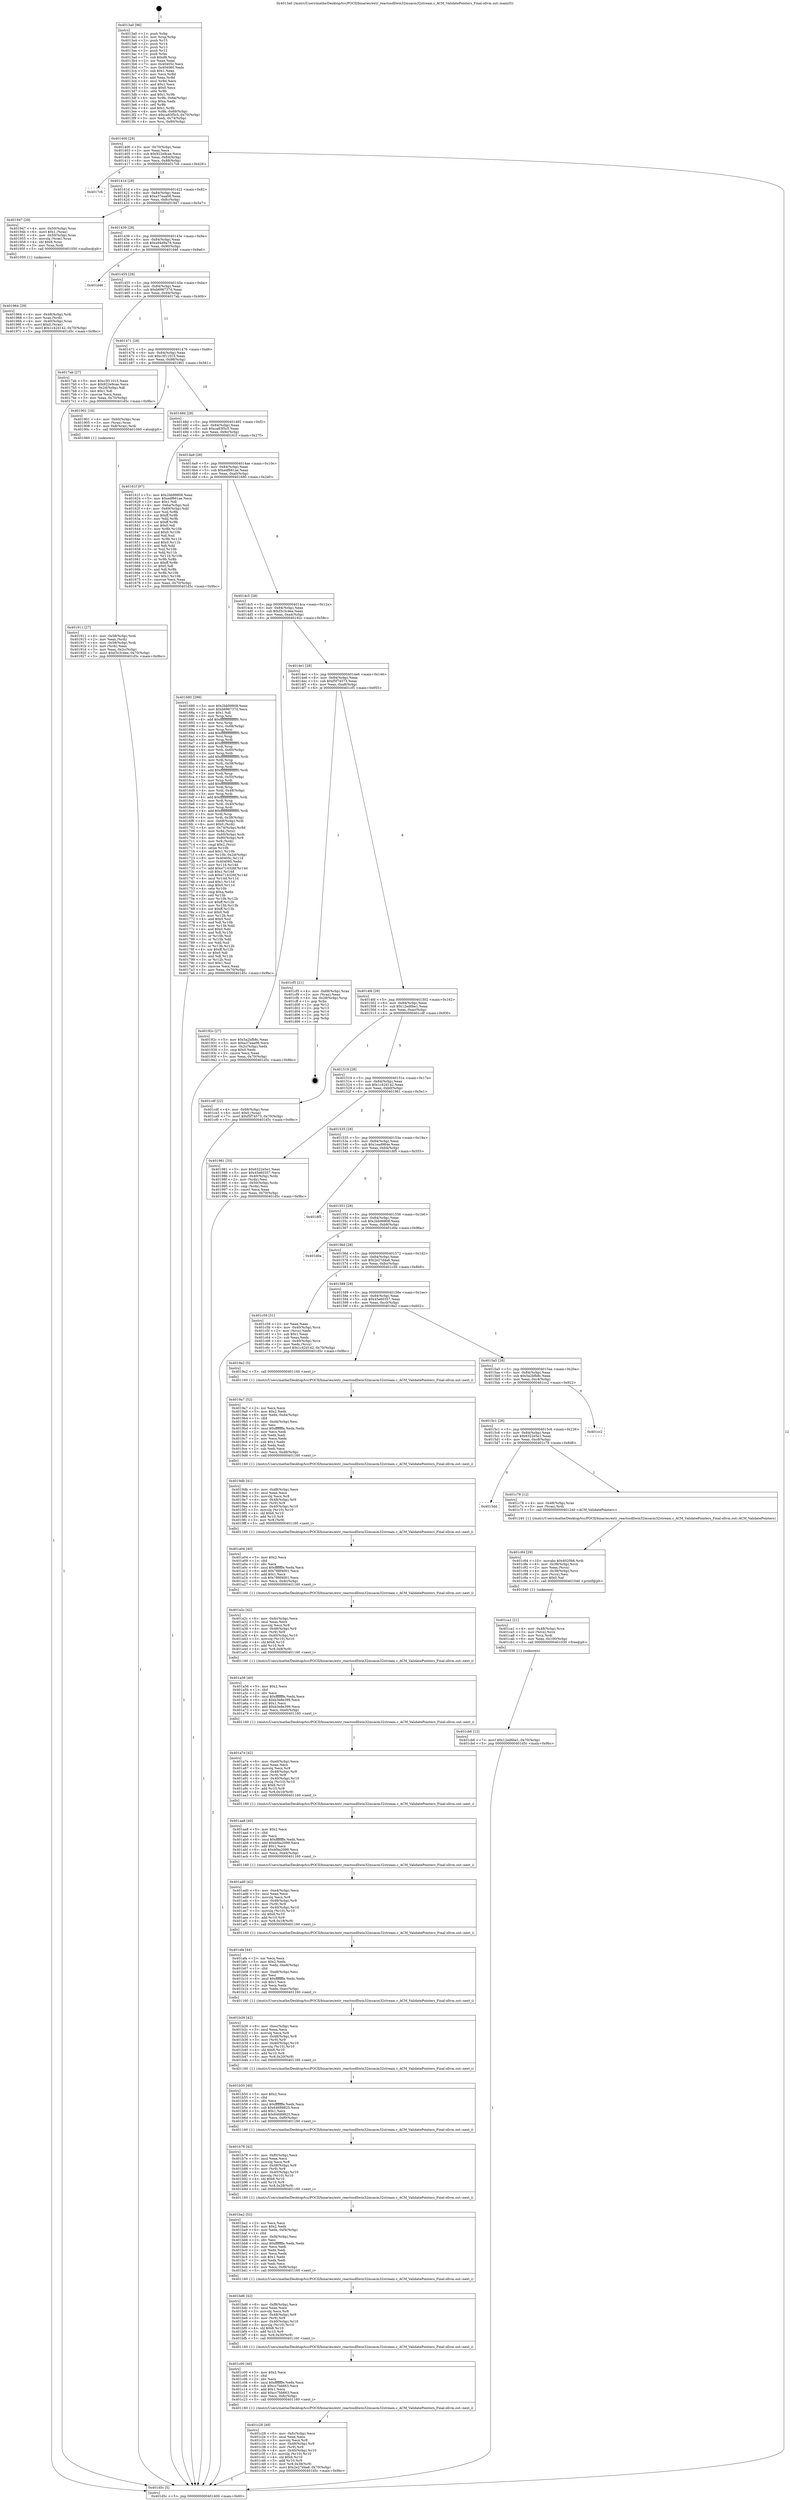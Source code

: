 digraph "0x4013a0" {
  label = "0x4013a0 (/mnt/c/Users/mathe/Desktop/tcc/POCII/binaries/extr_reactosdllwin32msacm32stream.c_ACM_ValidatePointers_Final-ollvm.out::main(0))"
  labelloc = "t"
  node[shape=record]

  Entry [label="",width=0.3,height=0.3,shape=circle,fillcolor=black,style=filled]
  "0x401400" [label="{
     0x401400 [29]\l
     | [instrs]\l
     &nbsp;&nbsp;0x401400 \<+3\>: mov -0x70(%rbp),%eax\l
     &nbsp;&nbsp;0x401403 \<+2\>: mov %eax,%ecx\l
     &nbsp;&nbsp;0x401405 \<+6\>: sub $0x922e9cae,%ecx\l
     &nbsp;&nbsp;0x40140b \<+6\>: mov %eax,-0x84(%rbp)\l
     &nbsp;&nbsp;0x401411 \<+6\>: mov %ecx,-0x88(%rbp)\l
     &nbsp;&nbsp;0x401417 \<+6\>: je 00000000004017c6 \<main+0x426\>\l
  }"]
  "0x4017c6" [label="{
     0x4017c6\l
  }", style=dashed]
  "0x40141d" [label="{
     0x40141d [28]\l
     | [instrs]\l
     &nbsp;&nbsp;0x40141d \<+5\>: jmp 0000000000401422 \<main+0x82\>\l
     &nbsp;&nbsp;0x401422 \<+6\>: mov -0x84(%rbp),%eax\l
     &nbsp;&nbsp;0x401428 \<+5\>: sub $0xa37eaa06,%eax\l
     &nbsp;&nbsp;0x40142d \<+6\>: mov %eax,-0x8c(%rbp)\l
     &nbsp;&nbsp;0x401433 \<+6\>: je 0000000000401947 \<main+0x5a7\>\l
  }"]
  Exit [label="",width=0.3,height=0.3,shape=circle,fillcolor=black,style=filled,peripheries=2]
  "0x401947" [label="{
     0x401947 [29]\l
     | [instrs]\l
     &nbsp;&nbsp;0x401947 \<+4\>: mov -0x50(%rbp),%rax\l
     &nbsp;&nbsp;0x40194b \<+6\>: movl $0x1,(%rax)\l
     &nbsp;&nbsp;0x401951 \<+4\>: mov -0x50(%rbp),%rax\l
     &nbsp;&nbsp;0x401955 \<+3\>: movslq (%rax),%rax\l
     &nbsp;&nbsp;0x401958 \<+4\>: shl $0x6,%rax\l
     &nbsp;&nbsp;0x40195c \<+3\>: mov %rax,%rdi\l
     &nbsp;&nbsp;0x40195f \<+5\>: call 0000000000401050 \<malloc@plt\>\l
     | [calls]\l
     &nbsp;&nbsp;0x401050 \{1\} (unknown)\l
  }"]
  "0x401439" [label="{
     0x401439 [28]\l
     | [instrs]\l
     &nbsp;&nbsp;0x401439 \<+5\>: jmp 000000000040143e \<main+0x9e\>\l
     &nbsp;&nbsp;0x40143e \<+6\>: mov -0x84(%rbp),%eax\l
     &nbsp;&nbsp;0x401444 \<+5\>: sub $0xa94d9a78,%eax\l
     &nbsp;&nbsp;0x401449 \<+6\>: mov %eax,-0x90(%rbp)\l
     &nbsp;&nbsp;0x40144f \<+6\>: je 0000000000401d46 \<main+0x9a6\>\l
  }"]
  "0x401cb6" [label="{
     0x401cb6 [12]\l
     | [instrs]\l
     &nbsp;&nbsp;0x401cb6 \<+7\>: movl $0x12ed6be1,-0x70(%rbp)\l
     &nbsp;&nbsp;0x401cbd \<+5\>: jmp 0000000000401d5c \<main+0x9bc\>\l
  }"]
  "0x401d46" [label="{
     0x401d46\l
  }", style=dashed]
  "0x401455" [label="{
     0x401455 [28]\l
     | [instrs]\l
     &nbsp;&nbsp;0x401455 \<+5\>: jmp 000000000040145a \<main+0xba\>\l
     &nbsp;&nbsp;0x40145a \<+6\>: mov -0x84(%rbp),%eax\l
     &nbsp;&nbsp;0x401460 \<+5\>: sub $0xb696737d,%eax\l
     &nbsp;&nbsp;0x401465 \<+6\>: mov %eax,-0x94(%rbp)\l
     &nbsp;&nbsp;0x40146b \<+6\>: je 00000000004017ab \<main+0x40b\>\l
  }"]
  "0x401ca1" [label="{
     0x401ca1 [21]\l
     | [instrs]\l
     &nbsp;&nbsp;0x401ca1 \<+4\>: mov -0x48(%rbp),%rcx\l
     &nbsp;&nbsp;0x401ca5 \<+3\>: mov (%rcx),%rcx\l
     &nbsp;&nbsp;0x401ca8 \<+3\>: mov %rcx,%rdi\l
     &nbsp;&nbsp;0x401cab \<+6\>: mov %eax,-0x100(%rbp)\l
     &nbsp;&nbsp;0x401cb1 \<+5\>: call 0000000000401030 \<free@plt\>\l
     | [calls]\l
     &nbsp;&nbsp;0x401030 \{1\} (unknown)\l
  }"]
  "0x4017ab" [label="{
     0x4017ab [27]\l
     | [instrs]\l
     &nbsp;&nbsp;0x4017ab \<+5\>: mov $0xc3f11015,%eax\l
     &nbsp;&nbsp;0x4017b0 \<+5\>: mov $0x922e9cae,%ecx\l
     &nbsp;&nbsp;0x4017b5 \<+3\>: mov -0x2d(%rbp),%dl\l
     &nbsp;&nbsp;0x4017b8 \<+3\>: test $0x1,%dl\l
     &nbsp;&nbsp;0x4017bb \<+3\>: cmovne %ecx,%eax\l
     &nbsp;&nbsp;0x4017be \<+3\>: mov %eax,-0x70(%rbp)\l
     &nbsp;&nbsp;0x4017c1 \<+5\>: jmp 0000000000401d5c \<main+0x9bc\>\l
  }"]
  "0x401471" [label="{
     0x401471 [28]\l
     | [instrs]\l
     &nbsp;&nbsp;0x401471 \<+5\>: jmp 0000000000401476 \<main+0xd6\>\l
     &nbsp;&nbsp;0x401476 \<+6\>: mov -0x84(%rbp),%eax\l
     &nbsp;&nbsp;0x40147c \<+5\>: sub $0xc3f11015,%eax\l
     &nbsp;&nbsp;0x401481 \<+6\>: mov %eax,-0x98(%rbp)\l
     &nbsp;&nbsp;0x401487 \<+6\>: je 0000000000401901 \<main+0x561\>\l
  }"]
  "0x401c84" [label="{
     0x401c84 [29]\l
     | [instrs]\l
     &nbsp;&nbsp;0x401c84 \<+10\>: movabs $0x4020b6,%rdi\l
     &nbsp;&nbsp;0x401c8e \<+4\>: mov -0x38(%rbp),%rcx\l
     &nbsp;&nbsp;0x401c92 \<+2\>: mov %eax,(%rcx)\l
     &nbsp;&nbsp;0x401c94 \<+4\>: mov -0x38(%rbp),%rcx\l
     &nbsp;&nbsp;0x401c98 \<+2\>: mov (%rcx),%esi\l
     &nbsp;&nbsp;0x401c9a \<+2\>: mov $0x0,%al\l
     &nbsp;&nbsp;0x401c9c \<+5\>: call 0000000000401040 \<printf@plt\>\l
     | [calls]\l
     &nbsp;&nbsp;0x401040 \{1\} (unknown)\l
  }"]
  "0x401901" [label="{
     0x401901 [16]\l
     | [instrs]\l
     &nbsp;&nbsp;0x401901 \<+4\>: mov -0x60(%rbp),%rax\l
     &nbsp;&nbsp;0x401905 \<+3\>: mov (%rax),%rax\l
     &nbsp;&nbsp;0x401908 \<+4\>: mov 0x8(%rax),%rdi\l
     &nbsp;&nbsp;0x40190c \<+5\>: call 0000000000401060 \<atoi@plt\>\l
     | [calls]\l
     &nbsp;&nbsp;0x401060 \{1\} (unknown)\l
  }"]
  "0x40148d" [label="{
     0x40148d [28]\l
     | [instrs]\l
     &nbsp;&nbsp;0x40148d \<+5\>: jmp 0000000000401492 \<main+0xf2\>\l
     &nbsp;&nbsp;0x401492 \<+6\>: mov -0x84(%rbp),%eax\l
     &nbsp;&nbsp;0x401498 \<+5\>: sub $0xca83f5c5,%eax\l
     &nbsp;&nbsp;0x40149d \<+6\>: mov %eax,-0x9c(%rbp)\l
     &nbsp;&nbsp;0x4014a3 \<+6\>: je 000000000040161f \<main+0x27f\>\l
  }"]
  "0x4015dd" [label="{
     0x4015dd\l
  }", style=dashed]
  "0x40161f" [label="{
     0x40161f [97]\l
     | [instrs]\l
     &nbsp;&nbsp;0x40161f \<+5\>: mov $0x2bb99808,%eax\l
     &nbsp;&nbsp;0x401624 \<+5\>: mov $0xedf661ae,%ecx\l
     &nbsp;&nbsp;0x401629 \<+2\>: mov $0x1,%dl\l
     &nbsp;&nbsp;0x40162b \<+4\>: mov -0x6a(%rbp),%sil\l
     &nbsp;&nbsp;0x40162f \<+4\>: mov -0x69(%rbp),%dil\l
     &nbsp;&nbsp;0x401633 \<+3\>: mov %sil,%r8b\l
     &nbsp;&nbsp;0x401636 \<+4\>: xor $0xff,%r8b\l
     &nbsp;&nbsp;0x40163a \<+3\>: mov %dil,%r9b\l
     &nbsp;&nbsp;0x40163d \<+4\>: xor $0xff,%r9b\l
     &nbsp;&nbsp;0x401641 \<+3\>: xor $0x0,%dl\l
     &nbsp;&nbsp;0x401644 \<+3\>: mov %r8b,%r10b\l
     &nbsp;&nbsp;0x401647 \<+4\>: and $0x0,%r10b\l
     &nbsp;&nbsp;0x40164b \<+3\>: and %dl,%sil\l
     &nbsp;&nbsp;0x40164e \<+3\>: mov %r9b,%r11b\l
     &nbsp;&nbsp;0x401651 \<+4\>: and $0x0,%r11b\l
     &nbsp;&nbsp;0x401655 \<+3\>: and %dl,%dil\l
     &nbsp;&nbsp;0x401658 \<+3\>: or %sil,%r10b\l
     &nbsp;&nbsp;0x40165b \<+3\>: or %dil,%r11b\l
     &nbsp;&nbsp;0x40165e \<+3\>: xor %r11b,%r10b\l
     &nbsp;&nbsp;0x401661 \<+3\>: or %r9b,%r8b\l
     &nbsp;&nbsp;0x401664 \<+4\>: xor $0xff,%r8b\l
     &nbsp;&nbsp;0x401668 \<+3\>: or $0x0,%dl\l
     &nbsp;&nbsp;0x40166b \<+3\>: and %dl,%r8b\l
     &nbsp;&nbsp;0x40166e \<+3\>: or %r8b,%r10b\l
     &nbsp;&nbsp;0x401671 \<+4\>: test $0x1,%r10b\l
     &nbsp;&nbsp;0x401675 \<+3\>: cmovne %ecx,%eax\l
     &nbsp;&nbsp;0x401678 \<+3\>: mov %eax,-0x70(%rbp)\l
     &nbsp;&nbsp;0x40167b \<+5\>: jmp 0000000000401d5c \<main+0x9bc\>\l
  }"]
  "0x4014a9" [label="{
     0x4014a9 [28]\l
     | [instrs]\l
     &nbsp;&nbsp;0x4014a9 \<+5\>: jmp 00000000004014ae \<main+0x10e\>\l
     &nbsp;&nbsp;0x4014ae \<+6\>: mov -0x84(%rbp),%eax\l
     &nbsp;&nbsp;0x4014b4 \<+5\>: sub $0xedf661ae,%eax\l
     &nbsp;&nbsp;0x4014b9 \<+6\>: mov %eax,-0xa0(%rbp)\l
     &nbsp;&nbsp;0x4014bf \<+6\>: je 0000000000401680 \<main+0x2e0\>\l
  }"]
  "0x401d5c" [label="{
     0x401d5c [5]\l
     | [instrs]\l
     &nbsp;&nbsp;0x401d5c \<+5\>: jmp 0000000000401400 \<main+0x60\>\l
  }"]
  "0x4013a0" [label="{
     0x4013a0 [96]\l
     | [instrs]\l
     &nbsp;&nbsp;0x4013a0 \<+1\>: push %rbp\l
     &nbsp;&nbsp;0x4013a1 \<+3\>: mov %rsp,%rbp\l
     &nbsp;&nbsp;0x4013a4 \<+2\>: push %r15\l
     &nbsp;&nbsp;0x4013a6 \<+2\>: push %r14\l
     &nbsp;&nbsp;0x4013a8 \<+2\>: push %r13\l
     &nbsp;&nbsp;0x4013aa \<+2\>: push %r12\l
     &nbsp;&nbsp;0x4013ac \<+1\>: push %rbx\l
     &nbsp;&nbsp;0x4013ad \<+7\>: sub $0xd8,%rsp\l
     &nbsp;&nbsp;0x4013b4 \<+2\>: xor %eax,%eax\l
     &nbsp;&nbsp;0x4013b6 \<+7\>: mov 0x40405c,%ecx\l
     &nbsp;&nbsp;0x4013bd \<+7\>: mov 0x404060,%edx\l
     &nbsp;&nbsp;0x4013c4 \<+3\>: sub $0x1,%eax\l
     &nbsp;&nbsp;0x4013c7 \<+3\>: mov %ecx,%r8d\l
     &nbsp;&nbsp;0x4013ca \<+3\>: add %eax,%r8d\l
     &nbsp;&nbsp;0x4013cd \<+4\>: imul %r8d,%ecx\l
     &nbsp;&nbsp;0x4013d1 \<+3\>: and $0x1,%ecx\l
     &nbsp;&nbsp;0x4013d4 \<+3\>: cmp $0x0,%ecx\l
     &nbsp;&nbsp;0x4013d7 \<+4\>: sete %r9b\l
     &nbsp;&nbsp;0x4013db \<+4\>: and $0x1,%r9b\l
     &nbsp;&nbsp;0x4013df \<+4\>: mov %r9b,-0x6a(%rbp)\l
     &nbsp;&nbsp;0x4013e3 \<+3\>: cmp $0xa,%edx\l
     &nbsp;&nbsp;0x4013e6 \<+4\>: setl %r9b\l
     &nbsp;&nbsp;0x4013ea \<+4\>: and $0x1,%r9b\l
     &nbsp;&nbsp;0x4013ee \<+4\>: mov %r9b,-0x69(%rbp)\l
     &nbsp;&nbsp;0x4013f2 \<+7\>: movl $0xca83f5c5,-0x70(%rbp)\l
     &nbsp;&nbsp;0x4013f9 \<+3\>: mov %edi,-0x74(%rbp)\l
     &nbsp;&nbsp;0x4013fc \<+4\>: mov %rsi,-0x80(%rbp)\l
  }"]
  "0x401c78" [label="{
     0x401c78 [12]\l
     | [instrs]\l
     &nbsp;&nbsp;0x401c78 \<+4\>: mov -0x48(%rbp),%rax\l
     &nbsp;&nbsp;0x401c7c \<+3\>: mov (%rax),%rdi\l
     &nbsp;&nbsp;0x401c7f \<+5\>: call 0000000000401240 \<ACM_ValidatePointers\>\l
     | [calls]\l
     &nbsp;&nbsp;0x401240 \{1\} (/mnt/c/Users/mathe/Desktop/tcc/POCII/binaries/extr_reactosdllwin32msacm32stream.c_ACM_ValidatePointers_Final-ollvm.out::ACM_ValidatePointers)\l
  }"]
  "0x401680" [label="{
     0x401680 [299]\l
     | [instrs]\l
     &nbsp;&nbsp;0x401680 \<+5\>: mov $0x2bb99808,%eax\l
     &nbsp;&nbsp;0x401685 \<+5\>: mov $0xb696737d,%ecx\l
     &nbsp;&nbsp;0x40168a \<+2\>: mov $0x1,%dl\l
     &nbsp;&nbsp;0x40168c \<+3\>: mov %rsp,%rsi\l
     &nbsp;&nbsp;0x40168f \<+4\>: add $0xfffffffffffffff0,%rsi\l
     &nbsp;&nbsp;0x401693 \<+3\>: mov %rsi,%rsp\l
     &nbsp;&nbsp;0x401696 \<+4\>: mov %rsi,-0x68(%rbp)\l
     &nbsp;&nbsp;0x40169a \<+3\>: mov %rsp,%rsi\l
     &nbsp;&nbsp;0x40169d \<+4\>: add $0xfffffffffffffff0,%rsi\l
     &nbsp;&nbsp;0x4016a1 \<+3\>: mov %rsi,%rsp\l
     &nbsp;&nbsp;0x4016a4 \<+3\>: mov %rsp,%rdi\l
     &nbsp;&nbsp;0x4016a7 \<+4\>: add $0xfffffffffffffff0,%rdi\l
     &nbsp;&nbsp;0x4016ab \<+3\>: mov %rdi,%rsp\l
     &nbsp;&nbsp;0x4016ae \<+4\>: mov %rdi,-0x60(%rbp)\l
     &nbsp;&nbsp;0x4016b2 \<+3\>: mov %rsp,%rdi\l
     &nbsp;&nbsp;0x4016b5 \<+4\>: add $0xfffffffffffffff0,%rdi\l
     &nbsp;&nbsp;0x4016b9 \<+3\>: mov %rdi,%rsp\l
     &nbsp;&nbsp;0x4016bc \<+4\>: mov %rdi,-0x58(%rbp)\l
     &nbsp;&nbsp;0x4016c0 \<+3\>: mov %rsp,%rdi\l
     &nbsp;&nbsp;0x4016c3 \<+4\>: add $0xfffffffffffffff0,%rdi\l
     &nbsp;&nbsp;0x4016c7 \<+3\>: mov %rdi,%rsp\l
     &nbsp;&nbsp;0x4016ca \<+4\>: mov %rdi,-0x50(%rbp)\l
     &nbsp;&nbsp;0x4016ce \<+3\>: mov %rsp,%rdi\l
     &nbsp;&nbsp;0x4016d1 \<+4\>: add $0xfffffffffffffff0,%rdi\l
     &nbsp;&nbsp;0x4016d5 \<+3\>: mov %rdi,%rsp\l
     &nbsp;&nbsp;0x4016d8 \<+4\>: mov %rdi,-0x48(%rbp)\l
     &nbsp;&nbsp;0x4016dc \<+3\>: mov %rsp,%rdi\l
     &nbsp;&nbsp;0x4016df \<+4\>: add $0xfffffffffffffff0,%rdi\l
     &nbsp;&nbsp;0x4016e3 \<+3\>: mov %rdi,%rsp\l
     &nbsp;&nbsp;0x4016e6 \<+4\>: mov %rdi,-0x40(%rbp)\l
     &nbsp;&nbsp;0x4016ea \<+3\>: mov %rsp,%rdi\l
     &nbsp;&nbsp;0x4016ed \<+4\>: add $0xfffffffffffffff0,%rdi\l
     &nbsp;&nbsp;0x4016f1 \<+3\>: mov %rdi,%rsp\l
     &nbsp;&nbsp;0x4016f4 \<+4\>: mov %rdi,-0x38(%rbp)\l
     &nbsp;&nbsp;0x4016f8 \<+4\>: mov -0x68(%rbp),%rdi\l
     &nbsp;&nbsp;0x4016fc \<+6\>: movl $0x0,(%rdi)\l
     &nbsp;&nbsp;0x401702 \<+4\>: mov -0x74(%rbp),%r8d\l
     &nbsp;&nbsp;0x401706 \<+3\>: mov %r8d,(%rsi)\l
     &nbsp;&nbsp;0x401709 \<+4\>: mov -0x60(%rbp),%rdi\l
     &nbsp;&nbsp;0x40170d \<+4\>: mov -0x80(%rbp),%r9\l
     &nbsp;&nbsp;0x401711 \<+3\>: mov %r9,(%rdi)\l
     &nbsp;&nbsp;0x401714 \<+3\>: cmpl $0x2,(%rsi)\l
     &nbsp;&nbsp;0x401717 \<+4\>: setne %r10b\l
     &nbsp;&nbsp;0x40171b \<+4\>: and $0x1,%r10b\l
     &nbsp;&nbsp;0x40171f \<+4\>: mov %r10b,-0x2d(%rbp)\l
     &nbsp;&nbsp;0x401723 \<+8\>: mov 0x40405c,%r11d\l
     &nbsp;&nbsp;0x40172b \<+7\>: mov 0x404060,%ebx\l
     &nbsp;&nbsp;0x401732 \<+3\>: mov %r11d,%r14d\l
     &nbsp;&nbsp;0x401735 \<+7\>: add $0xe714326f,%r14d\l
     &nbsp;&nbsp;0x40173c \<+4\>: sub $0x1,%r14d\l
     &nbsp;&nbsp;0x401740 \<+7\>: sub $0xe714326f,%r14d\l
     &nbsp;&nbsp;0x401747 \<+4\>: imul %r14d,%r11d\l
     &nbsp;&nbsp;0x40174b \<+4\>: and $0x1,%r11d\l
     &nbsp;&nbsp;0x40174f \<+4\>: cmp $0x0,%r11d\l
     &nbsp;&nbsp;0x401753 \<+4\>: sete %r10b\l
     &nbsp;&nbsp;0x401757 \<+3\>: cmp $0xa,%ebx\l
     &nbsp;&nbsp;0x40175a \<+4\>: setl %r15b\l
     &nbsp;&nbsp;0x40175e \<+3\>: mov %r10b,%r12b\l
     &nbsp;&nbsp;0x401761 \<+4\>: xor $0xff,%r12b\l
     &nbsp;&nbsp;0x401765 \<+3\>: mov %r15b,%r13b\l
     &nbsp;&nbsp;0x401768 \<+4\>: xor $0xff,%r13b\l
     &nbsp;&nbsp;0x40176c \<+3\>: xor $0x0,%dl\l
     &nbsp;&nbsp;0x40176f \<+3\>: mov %r12b,%sil\l
     &nbsp;&nbsp;0x401772 \<+4\>: and $0x0,%sil\l
     &nbsp;&nbsp;0x401776 \<+3\>: and %dl,%r10b\l
     &nbsp;&nbsp;0x401779 \<+3\>: mov %r13b,%dil\l
     &nbsp;&nbsp;0x40177c \<+4\>: and $0x0,%dil\l
     &nbsp;&nbsp;0x401780 \<+3\>: and %dl,%r15b\l
     &nbsp;&nbsp;0x401783 \<+3\>: or %r10b,%sil\l
     &nbsp;&nbsp;0x401786 \<+3\>: or %r15b,%dil\l
     &nbsp;&nbsp;0x401789 \<+3\>: xor %dil,%sil\l
     &nbsp;&nbsp;0x40178c \<+3\>: or %r13b,%r12b\l
     &nbsp;&nbsp;0x40178f \<+4\>: xor $0xff,%r12b\l
     &nbsp;&nbsp;0x401793 \<+3\>: or $0x0,%dl\l
     &nbsp;&nbsp;0x401796 \<+3\>: and %dl,%r12b\l
     &nbsp;&nbsp;0x401799 \<+3\>: or %r12b,%sil\l
     &nbsp;&nbsp;0x40179c \<+4\>: test $0x1,%sil\l
     &nbsp;&nbsp;0x4017a0 \<+3\>: cmovne %ecx,%eax\l
     &nbsp;&nbsp;0x4017a3 \<+3\>: mov %eax,-0x70(%rbp)\l
     &nbsp;&nbsp;0x4017a6 \<+5\>: jmp 0000000000401d5c \<main+0x9bc\>\l
  }"]
  "0x4014c5" [label="{
     0x4014c5 [28]\l
     | [instrs]\l
     &nbsp;&nbsp;0x4014c5 \<+5\>: jmp 00000000004014ca \<main+0x12a\>\l
     &nbsp;&nbsp;0x4014ca \<+6\>: mov -0x84(%rbp),%eax\l
     &nbsp;&nbsp;0x4014d0 \<+5\>: sub $0xf3c3c4ee,%eax\l
     &nbsp;&nbsp;0x4014d5 \<+6\>: mov %eax,-0xa4(%rbp)\l
     &nbsp;&nbsp;0x4014db \<+6\>: je 000000000040192c \<main+0x58c\>\l
  }"]
  "0x4015c1" [label="{
     0x4015c1 [28]\l
     | [instrs]\l
     &nbsp;&nbsp;0x4015c1 \<+5\>: jmp 00000000004015c6 \<main+0x226\>\l
     &nbsp;&nbsp;0x4015c6 \<+6\>: mov -0x84(%rbp),%eax\l
     &nbsp;&nbsp;0x4015cc \<+5\>: sub $0x6322e5e1,%eax\l
     &nbsp;&nbsp;0x4015d1 \<+6\>: mov %eax,-0xc8(%rbp)\l
     &nbsp;&nbsp;0x4015d7 \<+6\>: je 0000000000401c78 \<main+0x8d8\>\l
  }"]
  "0x401911" [label="{
     0x401911 [27]\l
     | [instrs]\l
     &nbsp;&nbsp;0x401911 \<+4\>: mov -0x58(%rbp),%rdi\l
     &nbsp;&nbsp;0x401915 \<+2\>: mov %eax,(%rdi)\l
     &nbsp;&nbsp;0x401917 \<+4\>: mov -0x58(%rbp),%rdi\l
     &nbsp;&nbsp;0x40191b \<+2\>: mov (%rdi),%eax\l
     &nbsp;&nbsp;0x40191d \<+3\>: mov %eax,-0x2c(%rbp)\l
     &nbsp;&nbsp;0x401920 \<+7\>: movl $0xf3c3c4ee,-0x70(%rbp)\l
     &nbsp;&nbsp;0x401927 \<+5\>: jmp 0000000000401d5c \<main+0x9bc\>\l
  }"]
  "0x401cc2" [label="{
     0x401cc2\l
  }", style=dashed]
  "0x40192c" [label="{
     0x40192c [27]\l
     | [instrs]\l
     &nbsp;&nbsp;0x40192c \<+5\>: mov $0x5a2bfb8c,%eax\l
     &nbsp;&nbsp;0x401931 \<+5\>: mov $0xa37eaa06,%ecx\l
     &nbsp;&nbsp;0x401936 \<+3\>: mov -0x2c(%rbp),%edx\l
     &nbsp;&nbsp;0x401939 \<+3\>: cmp $0x0,%edx\l
     &nbsp;&nbsp;0x40193c \<+3\>: cmove %ecx,%eax\l
     &nbsp;&nbsp;0x40193f \<+3\>: mov %eax,-0x70(%rbp)\l
     &nbsp;&nbsp;0x401942 \<+5\>: jmp 0000000000401d5c \<main+0x9bc\>\l
  }"]
  "0x4014e1" [label="{
     0x4014e1 [28]\l
     | [instrs]\l
     &nbsp;&nbsp;0x4014e1 \<+5\>: jmp 00000000004014e6 \<main+0x146\>\l
     &nbsp;&nbsp;0x4014e6 \<+6\>: mov -0x84(%rbp),%eax\l
     &nbsp;&nbsp;0x4014ec \<+5\>: sub $0xf5f74573,%eax\l
     &nbsp;&nbsp;0x4014f1 \<+6\>: mov %eax,-0xa8(%rbp)\l
     &nbsp;&nbsp;0x4014f7 \<+6\>: je 0000000000401cf5 \<main+0x955\>\l
  }"]
  "0x401964" [label="{
     0x401964 [29]\l
     | [instrs]\l
     &nbsp;&nbsp;0x401964 \<+4\>: mov -0x48(%rbp),%rdi\l
     &nbsp;&nbsp;0x401968 \<+3\>: mov %rax,(%rdi)\l
     &nbsp;&nbsp;0x40196b \<+4\>: mov -0x40(%rbp),%rax\l
     &nbsp;&nbsp;0x40196f \<+6\>: movl $0x0,(%rax)\l
     &nbsp;&nbsp;0x401975 \<+7\>: movl $0x1c42d142,-0x70(%rbp)\l
     &nbsp;&nbsp;0x40197c \<+5\>: jmp 0000000000401d5c \<main+0x9bc\>\l
  }"]
  "0x401c28" [label="{
     0x401c28 [49]\l
     | [instrs]\l
     &nbsp;&nbsp;0x401c28 \<+6\>: mov -0xfc(%rbp),%ecx\l
     &nbsp;&nbsp;0x401c2e \<+3\>: imul %eax,%ecx\l
     &nbsp;&nbsp;0x401c31 \<+3\>: movslq %ecx,%r8\l
     &nbsp;&nbsp;0x401c34 \<+4\>: mov -0x48(%rbp),%r9\l
     &nbsp;&nbsp;0x401c38 \<+3\>: mov (%r9),%r9\l
     &nbsp;&nbsp;0x401c3b \<+4\>: mov -0x40(%rbp),%r10\l
     &nbsp;&nbsp;0x401c3f \<+3\>: movslq (%r10),%r10\l
     &nbsp;&nbsp;0x401c42 \<+4\>: shl $0x6,%r10\l
     &nbsp;&nbsp;0x401c46 \<+3\>: add %r10,%r9\l
     &nbsp;&nbsp;0x401c49 \<+4\>: mov %r8,0x38(%r9)\l
     &nbsp;&nbsp;0x401c4d \<+7\>: movl $0x2e27d4a6,-0x70(%rbp)\l
     &nbsp;&nbsp;0x401c54 \<+5\>: jmp 0000000000401d5c \<main+0x9bc\>\l
  }"]
  "0x401cf5" [label="{
     0x401cf5 [21]\l
     | [instrs]\l
     &nbsp;&nbsp;0x401cf5 \<+4\>: mov -0x68(%rbp),%rax\l
     &nbsp;&nbsp;0x401cf9 \<+2\>: mov (%rax),%eax\l
     &nbsp;&nbsp;0x401cfb \<+4\>: lea -0x28(%rbp),%rsp\l
     &nbsp;&nbsp;0x401cff \<+1\>: pop %rbx\l
     &nbsp;&nbsp;0x401d00 \<+2\>: pop %r12\l
     &nbsp;&nbsp;0x401d02 \<+2\>: pop %r13\l
     &nbsp;&nbsp;0x401d04 \<+2\>: pop %r14\l
     &nbsp;&nbsp;0x401d06 \<+2\>: pop %r15\l
     &nbsp;&nbsp;0x401d08 \<+1\>: pop %rbp\l
     &nbsp;&nbsp;0x401d09 \<+1\>: ret\l
  }"]
  "0x4014fd" [label="{
     0x4014fd [28]\l
     | [instrs]\l
     &nbsp;&nbsp;0x4014fd \<+5\>: jmp 0000000000401502 \<main+0x162\>\l
     &nbsp;&nbsp;0x401502 \<+6\>: mov -0x84(%rbp),%eax\l
     &nbsp;&nbsp;0x401508 \<+5\>: sub $0x12ed6be1,%eax\l
     &nbsp;&nbsp;0x40150d \<+6\>: mov %eax,-0xac(%rbp)\l
     &nbsp;&nbsp;0x401513 \<+6\>: je 0000000000401cdf \<main+0x93f\>\l
  }"]
  "0x401c00" [label="{
     0x401c00 [40]\l
     | [instrs]\l
     &nbsp;&nbsp;0x401c00 \<+5\>: mov $0x2,%ecx\l
     &nbsp;&nbsp;0x401c05 \<+1\>: cltd\l
     &nbsp;&nbsp;0x401c06 \<+2\>: idiv %ecx\l
     &nbsp;&nbsp;0x401c08 \<+6\>: imul $0xfffffffe,%edx,%ecx\l
     &nbsp;&nbsp;0x401c0e \<+6\>: sub $0xcc7bb663,%ecx\l
     &nbsp;&nbsp;0x401c14 \<+3\>: add $0x1,%ecx\l
     &nbsp;&nbsp;0x401c17 \<+6\>: add $0xcc7bb663,%ecx\l
     &nbsp;&nbsp;0x401c1d \<+6\>: mov %ecx,-0xfc(%rbp)\l
     &nbsp;&nbsp;0x401c23 \<+5\>: call 0000000000401160 \<next_i\>\l
     | [calls]\l
     &nbsp;&nbsp;0x401160 \{1\} (/mnt/c/Users/mathe/Desktop/tcc/POCII/binaries/extr_reactosdllwin32msacm32stream.c_ACM_ValidatePointers_Final-ollvm.out::next_i)\l
  }"]
  "0x401cdf" [label="{
     0x401cdf [22]\l
     | [instrs]\l
     &nbsp;&nbsp;0x401cdf \<+4\>: mov -0x68(%rbp),%rax\l
     &nbsp;&nbsp;0x401ce3 \<+6\>: movl $0x0,(%rax)\l
     &nbsp;&nbsp;0x401ce9 \<+7\>: movl $0xf5f74573,-0x70(%rbp)\l
     &nbsp;&nbsp;0x401cf0 \<+5\>: jmp 0000000000401d5c \<main+0x9bc\>\l
  }"]
  "0x401519" [label="{
     0x401519 [28]\l
     | [instrs]\l
     &nbsp;&nbsp;0x401519 \<+5\>: jmp 000000000040151e \<main+0x17e\>\l
     &nbsp;&nbsp;0x40151e \<+6\>: mov -0x84(%rbp),%eax\l
     &nbsp;&nbsp;0x401524 \<+5\>: sub $0x1c42d142,%eax\l
     &nbsp;&nbsp;0x401529 \<+6\>: mov %eax,-0xb0(%rbp)\l
     &nbsp;&nbsp;0x40152f \<+6\>: je 0000000000401981 \<main+0x5e1\>\l
  }"]
  "0x401bd6" [label="{
     0x401bd6 [42]\l
     | [instrs]\l
     &nbsp;&nbsp;0x401bd6 \<+6\>: mov -0xf8(%rbp),%ecx\l
     &nbsp;&nbsp;0x401bdc \<+3\>: imul %eax,%ecx\l
     &nbsp;&nbsp;0x401bdf \<+3\>: movslq %ecx,%r8\l
     &nbsp;&nbsp;0x401be2 \<+4\>: mov -0x48(%rbp),%r9\l
     &nbsp;&nbsp;0x401be6 \<+3\>: mov (%r9),%r9\l
     &nbsp;&nbsp;0x401be9 \<+4\>: mov -0x40(%rbp),%r10\l
     &nbsp;&nbsp;0x401bed \<+3\>: movslq (%r10),%r10\l
     &nbsp;&nbsp;0x401bf0 \<+4\>: shl $0x6,%r10\l
     &nbsp;&nbsp;0x401bf4 \<+3\>: add %r10,%r9\l
     &nbsp;&nbsp;0x401bf7 \<+4\>: mov %r8,0x30(%r9)\l
     &nbsp;&nbsp;0x401bfb \<+5\>: call 0000000000401160 \<next_i\>\l
     | [calls]\l
     &nbsp;&nbsp;0x401160 \{1\} (/mnt/c/Users/mathe/Desktop/tcc/POCII/binaries/extr_reactosdllwin32msacm32stream.c_ACM_ValidatePointers_Final-ollvm.out::next_i)\l
  }"]
  "0x401981" [label="{
     0x401981 [33]\l
     | [instrs]\l
     &nbsp;&nbsp;0x401981 \<+5\>: mov $0x6322e5e1,%eax\l
     &nbsp;&nbsp;0x401986 \<+5\>: mov $0x45e60357,%ecx\l
     &nbsp;&nbsp;0x40198b \<+4\>: mov -0x40(%rbp),%rdx\l
     &nbsp;&nbsp;0x40198f \<+2\>: mov (%rdx),%esi\l
     &nbsp;&nbsp;0x401991 \<+4\>: mov -0x50(%rbp),%rdx\l
     &nbsp;&nbsp;0x401995 \<+2\>: cmp (%rdx),%esi\l
     &nbsp;&nbsp;0x401997 \<+3\>: cmovl %ecx,%eax\l
     &nbsp;&nbsp;0x40199a \<+3\>: mov %eax,-0x70(%rbp)\l
     &nbsp;&nbsp;0x40199d \<+5\>: jmp 0000000000401d5c \<main+0x9bc\>\l
  }"]
  "0x401535" [label="{
     0x401535 [28]\l
     | [instrs]\l
     &nbsp;&nbsp;0x401535 \<+5\>: jmp 000000000040153a \<main+0x19a\>\l
     &nbsp;&nbsp;0x40153a \<+6\>: mov -0x84(%rbp),%eax\l
     &nbsp;&nbsp;0x401540 \<+5\>: sub $0x1ead984e,%eax\l
     &nbsp;&nbsp;0x401545 \<+6\>: mov %eax,-0xb4(%rbp)\l
     &nbsp;&nbsp;0x40154b \<+6\>: je 00000000004018f5 \<main+0x555\>\l
  }"]
  "0x401ba2" [label="{
     0x401ba2 [52]\l
     | [instrs]\l
     &nbsp;&nbsp;0x401ba2 \<+2\>: xor %ecx,%ecx\l
     &nbsp;&nbsp;0x401ba4 \<+5\>: mov $0x2,%edx\l
     &nbsp;&nbsp;0x401ba9 \<+6\>: mov %edx,-0xf4(%rbp)\l
     &nbsp;&nbsp;0x401baf \<+1\>: cltd\l
     &nbsp;&nbsp;0x401bb0 \<+6\>: mov -0xf4(%rbp),%esi\l
     &nbsp;&nbsp;0x401bb6 \<+2\>: idiv %esi\l
     &nbsp;&nbsp;0x401bb8 \<+6\>: imul $0xfffffffe,%edx,%edx\l
     &nbsp;&nbsp;0x401bbe \<+2\>: mov %ecx,%edi\l
     &nbsp;&nbsp;0x401bc0 \<+2\>: sub %edx,%edi\l
     &nbsp;&nbsp;0x401bc2 \<+2\>: mov %ecx,%edx\l
     &nbsp;&nbsp;0x401bc4 \<+3\>: sub $0x1,%edx\l
     &nbsp;&nbsp;0x401bc7 \<+2\>: add %edx,%edi\l
     &nbsp;&nbsp;0x401bc9 \<+2\>: sub %edi,%ecx\l
     &nbsp;&nbsp;0x401bcb \<+6\>: mov %ecx,-0xf8(%rbp)\l
     &nbsp;&nbsp;0x401bd1 \<+5\>: call 0000000000401160 \<next_i\>\l
     | [calls]\l
     &nbsp;&nbsp;0x401160 \{1\} (/mnt/c/Users/mathe/Desktop/tcc/POCII/binaries/extr_reactosdllwin32msacm32stream.c_ACM_ValidatePointers_Final-ollvm.out::next_i)\l
  }"]
  "0x4018f5" [label="{
     0x4018f5\l
  }", style=dashed]
  "0x401551" [label="{
     0x401551 [28]\l
     | [instrs]\l
     &nbsp;&nbsp;0x401551 \<+5\>: jmp 0000000000401556 \<main+0x1b6\>\l
     &nbsp;&nbsp;0x401556 \<+6\>: mov -0x84(%rbp),%eax\l
     &nbsp;&nbsp;0x40155c \<+5\>: sub $0x2bb99808,%eax\l
     &nbsp;&nbsp;0x401561 \<+6\>: mov %eax,-0xb8(%rbp)\l
     &nbsp;&nbsp;0x401567 \<+6\>: je 0000000000401d0a \<main+0x96a\>\l
  }"]
  "0x401b78" [label="{
     0x401b78 [42]\l
     | [instrs]\l
     &nbsp;&nbsp;0x401b78 \<+6\>: mov -0xf0(%rbp),%ecx\l
     &nbsp;&nbsp;0x401b7e \<+3\>: imul %eax,%ecx\l
     &nbsp;&nbsp;0x401b81 \<+3\>: movslq %ecx,%r8\l
     &nbsp;&nbsp;0x401b84 \<+4\>: mov -0x48(%rbp),%r9\l
     &nbsp;&nbsp;0x401b88 \<+3\>: mov (%r9),%r9\l
     &nbsp;&nbsp;0x401b8b \<+4\>: mov -0x40(%rbp),%r10\l
     &nbsp;&nbsp;0x401b8f \<+3\>: movslq (%r10),%r10\l
     &nbsp;&nbsp;0x401b92 \<+4\>: shl $0x6,%r10\l
     &nbsp;&nbsp;0x401b96 \<+3\>: add %r10,%r9\l
     &nbsp;&nbsp;0x401b99 \<+4\>: mov %r8,0x28(%r9)\l
     &nbsp;&nbsp;0x401b9d \<+5\>: call 0000000000401160 \<next_i\>\l
     | [calls]\l
     &nbsp;&nbsp;0x401160 \{1\} (/mnt/c/Users/mathe/Desktop/tcc/POCII/binaries/extr_reactosdllwin32msacm32stream.c_ACM_ValidatePointers_Final-ollvm.out::next_i)\l
  }"]
  "0x401d0a" [label="{
     0x401d0a\l
  }", style=dashed]
  "0x40156d" [label="{
     0x40156d [28]\l
     | [instrs]\l
     &nbsp;&nbsp;0x40156d \<+5\>: jmp 0000000000401572 \<main+0x1d2\>\l
     &nbsp;&nbsp;0x401572 \<+6\>: mov -0x84(%rbp),%eax\l
     &nbsp;&nbsp;0x401578 \<+5\>: sub $0x2e27d4a6,%eax\l
     &nbsp;&nbsp;0x40157d \<+6\>: mov %eax,-0xbc(%rbp)\l
     &nbsp;&nbsp;0x401583 \<+6\>: je 0000000000401c59 \<main+0x8b9\>\l
  }"]
  "0x401b50" [label="{
     0x401b50 [40]\l
     | [instrs]\l
     &nbsp;&nbsp;0x401b50 \<+5\>: mov $0x2,%ecx\l
     &nbsp;&nbsp;0x401b55 \<+1\>: cltd\l
     &nbsp;&nbsp;0x401b56 \<+2\>: idiv %ecx\l
     &nbsp;&nbsp;0x401b58 \<+6\>: imul $0xfffffffe,%edx,%ecx\l
     &nbsp;&nbsp;0x401b5e \<+6\>: sub $0x64689825,%ecx\l
     &nbsp;&nbsp;0x401b64 \<+3\>: add $0x1,%ecx\l
     &nbsp;&nbsp;0x401b67 \<+6\>: add $0x64689825,%ecx\l
     &nbsp;&nbsp;0x401b6d \<+6\>: mov %ecx,-0xf0(%rbp)\l
     &nbsp;&nbsp;0x401b73 \<+5\>: call 0000000000401160 \<next_i\>\l
     | [calls]\l
     &nbsp;&nbsp;0x401160 \{1\} (/mnt/c/Users/mathe/Desktop/tcc/POCII/binaries/extr_reactosdllwin32msacm32stream.c_ACM_ValidatePointers_Final-ollvm.out::next_i)\l
  }"]
  "0x401c59" [label="{
     0x401c59 [31]\l
     | [instrs]\l
     &nbsp;&nbsp;0x401c59 \<+2\>: xor %eax,%eax\l
     &nbsp;&nbsp;0x401c5b \<+4\>: mov -0x40(%rbp),%rcx\l
     &nbsp;&nbsp;0x401c5f \<+2\>: mov (%rcx),%edx\l
     &nbsp;&nbsp;0x401c61 \<+3\>: sub $0x1,%eax\l
     &nbsp;&nbsp;0x401c64 \<+2\>: sub %eax,%edx\l
     &nbsp;&nbsp;0x401c66 \<+4\>: mov -0x40(%rbp),%rcx\l
     &nbsp;&nbsp;0x401c6a \<+2\>: mov %edx,(%rcx)\l
     &nbsp;&nbsp;0x401c6c \<+7\>: movl $0x1c42d142,-0x70(%rbp)\l
     &nbsp;&nbsp;0x401c73 \<+5\>: jmp 0000000000401d5c \<main+0x9bc\>\l
  }"]
  "0x401589" [label="{
     0x401589 [28]\l
     | [instrs]\l
     &nbsp;&nbsp;0x401589 \<+5\>: jmp 000000000040158e \<main+0x1ee\>\l
     &nbsp;&nbsp;0x40158e \<+6\>: mov -0x84(%rbp),%eax\l
     &nbsp;&nbsp;0x401594 \<+5\>: sub $0x45e60357,%eax\l
     &nbsp;&nbsp;0x401599 \<+6\>: mov %eax,-0xc0(%rbp)\l
     &nbsp;&nbsp;0x40159f \<+6\>: je 00000000004019a2 \<main+0x602\>\l
  }"]
  "0x401b26" [label="{
     0x401b26 [42]\l
     | [instrs]\l
     &nbsp;&nbsp;0x401b26 \<+6\>: mov -0xec(%rbp),%ecx\l
     &nbsp;&nbsp;0x401b2c \<+3\>: imul %eax,%ecx\l
     &nbsp;&nbsp;0x401b2f \<+3\>: movslq %ecx,%r8\l
     &nbsp;&nbsp;0x401b32 \<+4\>: mov -0x48(%rbp),%r9\l
     &nbsp;&nbsp;0x401b36 \<+3\>: mov (%r9),%r9\l
     &nbsp;&nbsp;0x401b39 \<+4\>: mov -0x40(%rbp),%r10\l
     &nbsp;&nbsp;0x401b3d \<+3\>: movslq (%r10),%r10\l
     &nbsp;&nbsp;0x401b40 \<+4\>: shl $0x6,%r10\l
     &nbsp;&nbsp;0x401b44 \<+3\>: add %r10,%r9\l
     &nbsp;&nbsp;0x401b47 \<+4\>: mov %r8,0x20(%r9)\l
     &nbsp;&nbsp;0x401b4b \<+5\>: call 0000000000401160 \<next_i\>\l
     | [calls]\l
     &nbsp;&nbsp;0x401160 \{1\} (/mnt/c/Users/mathe/Desktop/tcc/POCII/binaries/extr_reactosdllwin32msacm32stream.c_ACM_ValidatePointers_Final-ollvm.out::next_i)\l
  }"]
  "0x4019a2" [label="{
     0x4019a2 [5]\l
     | [instrs]\l
     &nbsp;&nbsp;0x4019a2 \<+5\>: call 0000000000401160 \<next_i\>\l
     | [calls]\l
     &nbsp;&nbsp;0x401160 \{1\} (/mnt/c/Users/mathe/Desktop/tcc/POCII/binaries/extr_reactosdllwin32msacm32stream.c_ACM_ValidatePointers_Final-ollvm.out::next_i)\l
  }"]
  "0x4015a5" [label="{
     0x4015a5 [28]\l
     | [instrs]\l
     &nbsp;&nbsp;0x4015a5 \<+5\>: jmp 00000000004015aa \<main+0x20a\>\l
     &nbsp;&nbsp;0x4015aa \<+6\>: mov -0x84(%rbp),%eax\l
     &nbsp;&nbsp;0x4015b0 \<+5\>: sub $0x5a2bfb8c,%eax\l
     &nbsp;&nbsp;0x4015b5 \<+6\>: mov %eax,-0xc4(%rbp)\l
     &nbsp;&nbsp;0x4015bb \<+6\>: je 0000000000401cc2 \<main+0x922\>\l
  }"]
  "0x4019a7" [label="{
     0x4019a7 [52]\l
     | [instrs]\l
     &nbsp;&nbsp;0x4019a7 \<+2\>: xor %ecx,%ecx\l
     &nbsp;&nbsp;0x4019a9 \<+5\>: mov $0x2,%edx\l
     &nbsp;&nbsp;0x4019ae \<+6\>: mov %edx,-0xd4(%rbp)\l
     &nbsp;&nbsp;0x4019b4 \<+1\>: cltd\l
     &nbsp;&nbsp;0x4019b5 \<+6\>: mov -0xd4(%rbp),%esi\l
     &nbsp;&nbsp;0x4019bb \<+2\>: idiv %esi\l
     &nbsp;&nbsp;0x4019bd \<+6\>: imul $0xfffffffe,%edx,%edx\l
     &nbsp;&nbsp;0x4019c3 \<+2\>: mov %ecx,%edi\l
     &nbsp;&nbsp;0x4019c5 \<+2\>: sub %edx,%edi\l
     &nbsp;&nbsp;0x4019c7 \<+2\>: mov %ecx,%edx\l
     &nbsp;&nbsp;0x4019c9 \<+3\>: sub $0x1,%edx\l
     &nbsp;&nbsp;0x4019cc \<+2\>: add %edx,%edi\l
     &nbsp;&nbsp;0x4019ce \<+2\>: sub %edi,%ecx\l
     &nbsp;&nbsp;0x4019d0 \<+6\>: mov %ecx,-0xd8(%rbp)\l
     &nbsp;&nbsp;0x4019d6 \<+5\>: call 0000000000401160 \<next_i\>\l
     | [calls]\l
     &nbsp;&nbsp;0x401160 \{1\} (/mnt/c/Users/mathe/Desktop/tcc/POCII/binaries/extr_reactosdllwin32msacm32stream.c_ACM_ValidatePointers_Final-ollvm.out::next_i)\l
  }"]
  "0x4019db" [label="{
     0x4019db [41]\l
     | [instrs]\l
     &nbsp;&nbsp;0x4019db \<+6\>: mov -0xd8(%rbp),%ecx\l
     &nbsp;&nbsp;0x4019e1 \<+3\>: imul %eax,%ecx\l
     &nbsp;&nbsp;0x4019e4 \<+3\>: movslq %ecx,%r8\l
     &nbsp;&nbsp;0x4019e7 \<+4\>: mov -0x48(%rbp),%r9\l
     &nbsp;&nbsp;0x4019eb \<+3\>: mov (%r9),%r9\l
     &nbsp;&nbsp;0x4019ee \<+4\>: mov -0x40(%rbp),%r10\l
     &nbsp;&nbsp;0x4019f2 \<+3\>: movslq (%r10),%r10\l
     &nbsp;&nbsp;0x4019f5 \<+4\>: shl $0x6,%r10\l
     &nbsp;&nbsp;0x4019f9 \<+3\>: add %r10,%r9\l
     &nbsp;&nbsp;0x4019fc \<+3\>: mov %r8,(%r9)\l
     &nbsp;&nbsp;0x4019ff \<+5\>: call 0000000000401160 \<next_i\>\l
     | [calls]\l
     &nbsp;&nbsp;0x401160 \{1\} (/mnt/c/Users/mathe/Desktop/tcc/POCII/binaries/extr_reactosdllwin32msacm32stream.c_ACM_ValidatePointers_Final-ollvm.out::next_i)\l
  }"]
  "0x401a04" [label="{
     0x401a04 [40]\l
     | [instrs]\l
     &nbsp;&nbsp;0x401a04 \<+5\>: mov $0x2,%ecx\l
     &nbsp;&nbsp;0x401a09 \<+1\>: cltd\l
     &nbsp;&nbsp;0x401a0a \<+2\>: idiv %ecx\l
     &nbsp;&nbsp;0x401a0c \<+6\>: imul $0xfffffffe,%edx,%ecx\l
     &nbsp;&nbsp;0x401a12 \<+6\>: add $0x788f4001,%ecx\l
     &nbsp;&nbsp;0x401a18 \<+3\>: add $0x1,%ecx\l
     &nbsp;&nbsp;0x401a1b \<+6\>: sub $0x788f4001,%ecx\l
     &nbsp;&nbsp;0x401a21 \<+6\>: mov %ecx,-0xdc(%rbp)\l
     &nbsp;&nbsp;0x401a27 \<+5\>: call 0000000000401160 \<next_i\>\l
     | [calls]\l
     &nbsp;&nbsp;0x401160 \{1\} (/mnt/c/Users/mathe/Desktop/tcc/POCII/binaries/extr_reactosdllwin32msacm32stream.c_ACM_ValidatePointers_Final-ollvm.out::next_i)\l
  }"]
  "0x401a2c" [label="{
     0x401a2c [42]\l
     | [instrs]\l
     &nbsp;&nbsp;0x401a2c \<+6\>: mov -0xdc(%rbp),%ecx\l
     &nbsp;&nbsp;0x401a32 \<+3\>: imul %eax,%ecx\l
     &nbsp;&nbsp;0x401a35 \<+3\>: movslq %ecx,%r8\l
     &nbsp;&nbsp;0x401a38 \<+4\>: mov -0x48(%rbp),%r9\l
     &nbsp;&nbsp;0x401a3c \<+3\>: mov (%r9),%r9\l
     &nbsp;&nbsp;0x401a3f \<+4\>: mov -0x40(%rbp),%r10\l
     &nbsp;&nbsp;0x401a43 \<+3\>: movslq (%r10),%r10\l
     &nbsp;&nbsp;0x401a46 \<+4\>: shl $0x6,%r10\l
     &nbsp;&nbsp;0x401a4a \<+3\>: add %r10,%r9\l
     &nbsp;&nbsp;0x401a4d \<+4\>: mov %r8,0x8(%r9)\l
     &nbsp;&nbsp;0x401a51 \<+5\>: call 0000000000401160 \<next_i\>\l
     | [calls]\l
     &nbsp;&nbsp;0x401160 \{1\} (/mnt/c/Users/mathe/Desktop/tcc/POCII/binaries/extr_reactosdllwin32msacm32stream.c_ACM_ValidatePointers_Final-ollvm.out::next_i)\l
  }"]
  "0x401a56" [label="{
     0x401a56 [40]\l
     | [instrs]\l
     &nbsp;&nbsp;0x401a56 \<+5\>: mov $0x2,%ecx\l
     &nbsp;&nbsp;0x401a5b \<+1\>: cltd\l
     &nbsp;&nbsp;0x401a5c \<+2\>: idiv %ecx\l
     &nbsp;&nbsp;0x401a5e \<+6\>: imul $0xfffffffe,%edx,%ecx\l
     &nbsp;&nbsp;0x401a64 \<+6\>: sub $0xb3e8e399,%ecx\l
     &nbsp;&nbsp;0x401a6a \<+3\>: add $0x1,%ecx\l
     &nbsp;&nbsp;0x401a6d \<+6\>: add $0xb3e8e399,%ecx\l
     &nbsp;&nbsp;0x401a73 \<+6\>: mov %ecx,-0xe0(%rbp)\l
     &nbsp;&nbsp;0x401a79 \<+5\>: call 0000000000401160 \<next_i\>\l
     | [calls]\l
     &nbsp;&nbsp;0x401160 \{1\} (/mnt/c/Users/mathe/Desktop/tcc/POCII/binaries/extr_reactosdllwin32msacm32stream.c_ACM_ValidatePointers_Final-ollvm.out::next_i)\l
  }"]
  "0x401a7e" [label="{
     0x401a7e [42]\l
     | [instrs]\l
     &nbsp;&nbsp;0x401a7e \<+6\>: mov -0xe0(%rbp),%ecx\l
     &nbsp;&nbsp;0x401a84 \<+3\>: imul %eax,%ecx\l
     &nbsp;&nbsp;0x401a87 \<+3\>: movslq %ecx,%r8\l
     &nbsp;&nbsp;0x401a8a \<+4\>: mov -0x48(%rbp),%r9\l
     &nbsp;&nbsp;0x401a8e \<+3\>: mov (%r9),%r9\l
     &nbsp;&nbsp;0x401a91 \<+4\>: mov -0x40(%rbp),%r10\l
     &nbsp;&nbsp;0x401a95 \<+3\>: movslq (%r10),%r10\l
     &nbsp;&nbsp;0x401a98 \<+4\>: shl $0x6,%r10\l
     &nbsp;&nbsp;0x401a9c \<+3\>: add %r10,%r9\l
     &nbsp;&nbsp;0x401a9f \<+4\>: mov %r8,0x10(%r9)\l
     &nbsp;&nbsp;0x401aa3 \<+5\>: call 0000000000401160 \<next_i\>\l
     | [calls]\l
     &nbsp;&nbsp;0x401160 \{1\} (/mnt/c/Users/mathe/Desktop/tcc/POCII/binaries/extr_reactosdllwin32msacm32stream.c_ACM_ValidatePointers_Final-ollvm.out::next_i)\l
  }"]
  "0x401aa8" [label="{
     0x401aa8 [40]\l
     | [instrs]\l
     &nbsp;&nbsp;0x401aa8 \<+5\>: mov $0x2,%ecx\l
     &nbsp;&nbsp;0x401aad \<+1\>: cltd\l
     &nbsp;&nbsp;0x401aae \<+2\>: idiv %ecx\l
     &nbsp;&nbsp;0x401ab0 \<+6\>: imul $0xfffffffe,%edx,%ecx\l
     &nbsp;&nbsp;0x401ab6 \<+6\>: add $0xbf4a2099,%ecx\l
     &nbsp;&nbsp;0x401abc \<+3\>: add $0x1,%ecx\l
     &nbsp;&nbsp;0x401abf \<+6\>: sub $0xbf4a2099,%ecx\l
     &nbsp;&nbsp;0x401ac5 \<+6\>: mov %ecx,-0xe4(%rbp)\l
     &nbsp;&nbsp;0x401acb \<+5\>: call 0000000000401160 \<next_i\>\l
     | [calls]\l
     &nbsp;&nbsp;0x401160 \{1\} (/mnt/c/Users/mathe/Desktop/tcc/POCII/binaries/extr_reactosdllwin32msacm32stream.c_ACM_ValidatePointers_Final-ollvm.out::next_i)\l
  }"]
  "0x401ad0" [label="{
     0x401ad0 [42]\l
     | [instrs]\l
     &nbsp;&nbsp;0x401ad0 \<+6\>: mov -0xe4(%rbp),%ecx\l
     &nbsp;&nbsp;0x401ad6 \<+3\>: imul %eax,%ecx\l
     &nbsp;&nbsp;0x401ad9 \<+3\>: movslq %ecx,%r8\l
     &nbsp;&nbsp;0x401adc \<+4\>: mov -0x48(%rbp),%r9\l
     &nbsp;&nbsp;0x401ae0 \<+3\>: mov (%r9),%r9\l
     &nbsp;&nbsp;0x401ae3 \<+4\>: mov -0x40(%rbp),%r10\l
     &nbsp;&nbsp;0x401ae7 \<+3\>: movslq (%r10),%r10\l
     &nbsp;&nbsp;0x401aea \<+4\>: shl $0x6,%r10\l
     &nbsp;&nbsp;0x401aee \<+3\>: add %r10,%r9\l
     &nbsp;&nbsp;0x401af1 \<+4\>: mov %r8,0x18(%r9)\l
     &nbsp;&nbsp;0x401af5 \<+5\>: call 0000000000401160 \<next_i\>\l
     | [calls]\l
     &nbsp;&nbsp;0x401160 \{1\} (/mnt/c/Users/mathe/Desktop/tcc/POCII/binaries/extr_reactosdllwin32msacm32stream.c_ACM_ValidatePointers_Final-ollvm.out::next_i)\l
  }"]
  "0x401afa" [label="{
     0x401afa [44]\l
     | [instrs]\l
     &nbsp;&nbsp;0x401afa \<+2\>: xor %ecx,%ecx\l
     &nbsp;&nbsp;0x401afc \<+5\>: mov $0x2,%edx\l
     &nbsp;&nbsp;0x401b01 \<+6\>: mov %edx,-0xe8(%rbp)\l
     &nbsp;&nbsp;0x401b07 \<+1\>: cltd\l
     &nbsp;&nbsp;0x401b08 \<+6\>: mov -0xe8(%rbp),%esi\l
     &nbsp;&nbsp;0x401b0e \<+2\>: idiv %esi\l
     &nbsp;&nbsp;0x401b10 \<+6\>: imul $0xfffffffe,%edx,%edx\l
     &nbsp;&nbsp;0x401b16 \<+3\>: sub $0x1,%ecx\l
     &nbsp;&nbsp;0x401b19 \<+2\>: sub %ecx,%edx\l
     &nbsp;&nbsp;0x401b1b \<+6\>: mov %edx,-0xec(%rbp)\l
     &nbsp;&nbsp;0x401b21 \<+5\>: call 0000000000401160 \<next_i\>\l
     | [calls]\l
     &nbsp;&nbsp;0x401160 \{1\} (/mnt/c/Users/mathe/Desktop/tcc/POCII/binaries/extr_reactosdllwin32msacm32stream.c_ACM_ValidatePointers_Final-ollvm.out::next_i)\l
  }"]
  Entry -> "0x4013a0" [label=" 1"]
  "0x401400" -> "0x4017c6" [label=" 0"]
  "0x401400" -> "0x40141d" [label=" 13"]
  "0x401cf5" -> Exit [label=" 1"]
  "0x40141d" -> "0x401947" [label=" 1"]
  "0x40141d" -> "0x401439" [label=" 12"]
  "0x401cdf" -> "0x401d5c" [label=" 1"]
  "0x401439" -> "0x401d46" [label=" 0"]
  "0x401439" -> "0x401455" [label=" 12"]
  "0x401cb6" -> "0x401d5c" [label=" 1"]
  "0x401455" -> "0x4017ab" [label=" 1"]
  "0x401455" -> "0x401471" [label=" 11"]
  "0x401ca1" -> "0x401cb6" [label=" 1"]
  "0x401471" -> "0x401901" [label=" 1"]
  "0x401471" -> "0x40148d" [label=" 10"]
  "0x401c84" -> "0x401ca1" [label=" 1"]
  "0x40148d" -> "0x40161f" [label=" 1"]
  "0x40148d" -> "0x4014a9" [label=" 9"]
  "0x40161f" -> "0x401d5c" [label=" 1"]
  "0x4013a0" -> "0x401400" [label=" 1"]
  "0x401d5c" -> "0x401400" [label=" 12"]
  "0x401c78" -> "0x401c84" [label=" 1"]
  "0x4014a9" -> "0x401680" [label=" 1"]
  "0x4014a9" -> "0x4014c5" [label=" 8"]
  "0x4015c1" -> "0x4015dd" [label=" 0"]
  "0x401680" -> "0x401d5c" [label=" 1"]
  "0x4017ab" -> "0x401d5c" [label=" 1"]
  "0x401901" -> "0x401911" [label=" 1"]
  "0x401911" -> "0x401d5c" [label=" 1"]
  "0x4015c1" -> "0x401c78" [label=" 1"]
  "0x4014c5" -> "0x40192c" [label=" 1"]
  "0x4014c5" -> "0x4014e1" [label=" 7"]
  "0x40192c" -> "0x401d5c" [label=" 1"]
  "0x401947" -> "0x401964" [label=" 1"]
  "0x401964" -> "0x401d5c" [label=" 1"]
  "0x4015a5" -> "0x4015c1" [label=" 1"]
  "0x4014e1" -> "0x401cf5" [label=" 1"]
  "0x4014e1" -> "0x4014fd" [label=" 6"]
  "0x4015a5" -> "0x401cc2" [label=" 0"]
  "0x4014fd" -> "0x401cdf" [label=" 1"]
  "0x4014fd" -> "0x401519" [label=" 5"]
  "0x401c59" -> "0x401d5c" [label=" 1"]
  "0x401519" -> "0x401981" [label=" 2"]
  "0x401519" -> "0x401535" [label=" 3"]
  "0x401981" -> "0x401d5c" [label=" 2"]
  "0x401c28" -> "0x401d5c" [label=" 1"]
  "0x401535" -> "0x4018f5" [label=" 0"]
  "0x401535" -> "0x401551" [label=" 3"]
  "0x401c00" -> "0x401c28" [label=" 1"]
  "0x401551" -> "0x401d0a" [label=" 0"]
  "0x401551" -> "0x40156d" [label=" 3"]
  "0x401bd6" -> "0x401c00" [label=" 1"]
  "0x40156d" -> "0x401c59" [label=" 1"]
  "0x40156d" -> "0x401589" [label=" 2"]
  "0x401ba2" -> "0x401bd6" [label=" 1"]
  "0x401589" -> "0x4019a2" [label=" 1"]
  "0x401589" -> "0x4015a5" [label=" 1"]
  "0x4019a2" -> "0x4019a7" [label=" 1"]
  "0x4019a7" -> "0x4019db" [label=" 1"]
  "0x4019db" -> "0x401a04" [label=" 1"]
  "0x401a04" -> "0x401a2c" [label=" 1"]
  "0x401a2c" -> "0x401a56" [label=" 1"]
  "0x401a56" -> "0x401a7e" [label=" 1"]
  "0x401a7e" -> "0x401aa8" [label=" 1"]
  "0x401aa8" -> "0x401ad0" [label=" 1"]
  "0x401ad0" -> "0x401afa" [label=" 1"]
  "0x401afa" -> "0x401b26" [label=" 1"]
  "0x401b26" -> "0x401b50" [label=" 1"]
  "0x401b50" -> "0x401b78" [label=" 1"]
  "0x401b78" -> "0x401ba2" [label=" 1"]
}

